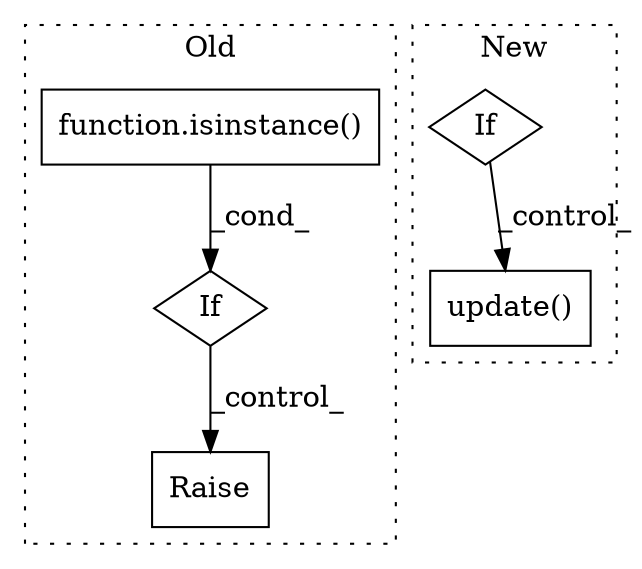 digraph G {
subgraph cluster0 {
1 [label="function.isinstance()" a="75" s="2703,2735" l="11,1" shape="box"];
3 [label="If" a="96" s="2700" l="3" shape="diamond"];
5 [label="Raise" a="91" s="3253" l="6" shape="box"];
label = "Old";
style="dotted";
}
subgraph cluster1 {
2 [label="update()" a="75" s="3643,3683" l="25,1" shape="box"];
4 [label="If" a="96" s="2460" l="3" shape="diamond"];
label = "New";
style="dotted";
}
1 -> 3 [label="_cond_"];
3 -> 5 [label="_control_"];
4 -> 2 [label="_control_"];
}